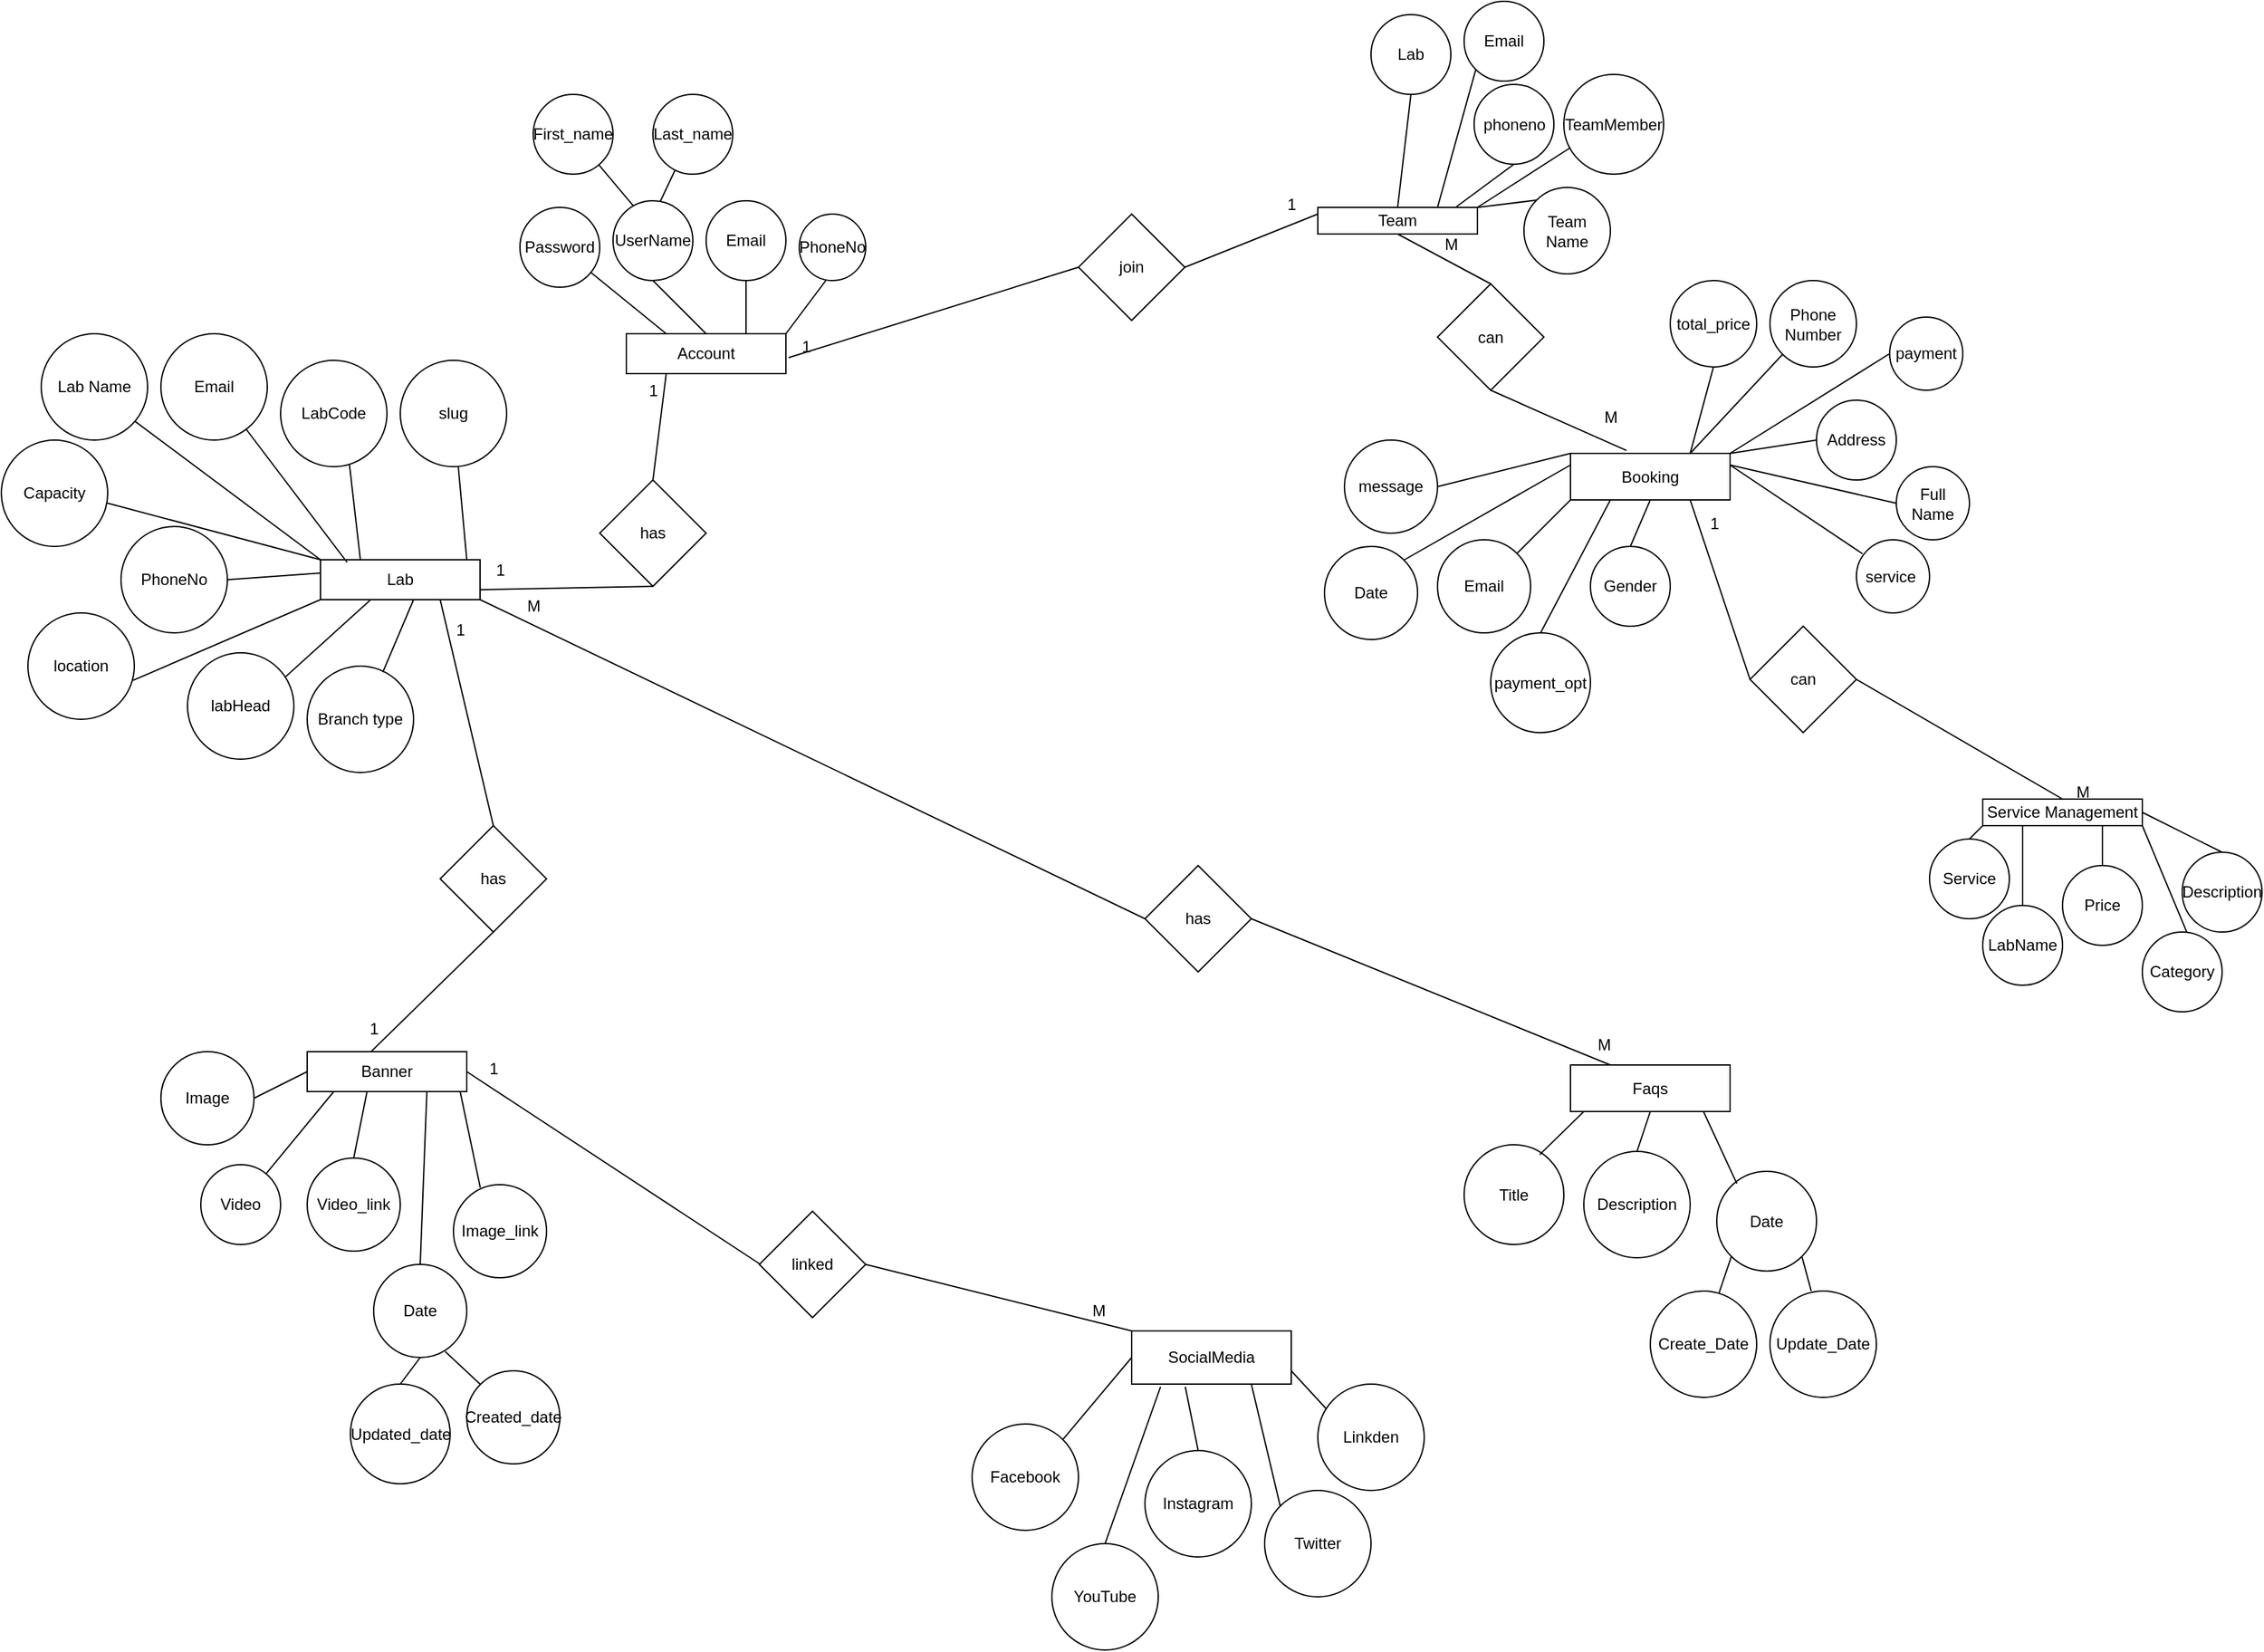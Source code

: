 <mxfile version="24.7.17">
  <diagram name="Page-1" id="rTdlN1BzANwkkNAZ9qLR">
    <mxGraphModel dx="2204" dy="1906" grid="1" gridSize="10" guides="1" tooltips="1" connect="1" arrows="1" fold="1" page="1" pageScale="1" pageWidth="850" pageHeight="1100" math="0" shadow="0">
      <root>
        <mxCell id="0" />
        <mxCell id="1" parent="0" />
        <mxCell id="N-ZbYUrMgR0X2PzOAo4T-1" value="Lab" style="rounded=0;whiteSpace=wrap;html=1;" parent="1" vertex="1">
          <mxGeometry y="210" width="120" height="30" as="geometry" />
        </mxCell>
        <mxCell id="N-ZbYUrMgR0X2PzOAo4T-2" value="Banner" style="rounded=0;whiteSpace=wrap;html=1;" parent="1" vertex="1">
          <mxGeometry x="-10" y="580" width="120" height="30" as="geometry" />
        </mxCell>
        <mxCell id="N-ZbYUrMgR0X2PzOAo4T-5" value="Account" style="rounded=0;whiteSpace=wrap;html=1;" parent="1" vertex="1">
          <mxGeometry x="230" y="40" width="120" height="30" as="geometry" />
        </mxCell>
        <mxCell id="N-ZbYUrMgR0X2PzOAo4T-6" value="Service Management" style="rounded=0;whiteSpace=wrap;html=1;" parent="1" vertex="1">
          <mxGeometry x="1250" y="390" width="120" height="20" as="geometry" />
        </mxCell>
        <mxCell id="N-ZbYUrMgR0X2PzOAo4T-7" value="Faqs" style="rounded=0;whiteSpace=wrap;html=1;" parent="1" vertex="1">
          <mxGeometry x="940" y="590" width="120" height="35" as="geometry" />
        </mxCell>
        <mxCell id="N-ZbYUrMgR0X2PzOAo4T-8" value="Booking" style="rounded=0;whiteSpace=wrap;html=1;" parent="1" vertex="1">
          <mxGeometry x="940" y="130" width="120" height="35" as="geometry" />
        </mxCell>
        <mxCell id="N-ZbYUrMgR0X2PzOAo4T-10" value="Team" style="rounded=0;whiteSpace=wrap;html=1;" parent="1" vertex="1">
          <mxGeometry x="750" y="-55" width="120" height="20" as="geometry" />
        </mxCell>
        <mxCell id="N-ZbYUrMgR0X2PzOAo4T-11" value="SocialMedia" style="rounded=0;whiteSpace=wrap;html=1;" parent="1" vertex="1">
          <mxGeometry x="610" y="790" width="120" height="40" as="geometry" />
        </mxCell>
        <mxCell id="N-ZbYUrMgR0X2PzOAo4T-12" value="Email" style="ellipse;whiteSpace=wrap;html=1;aspect=fixed;" parent="1" vertex="1">
          <mxGeometry x="290" y="-60" width="60" height="60" as="geometry" />
        </mxCell>
        <mxCell id="N-ZbYUrMgR0X2PzOAo4T-13" value="PhoneNo" style="ellipse;whiteSpace=wrap;html=1;aspect=fixed;" parent="1" vertex="1">
          <mxGeometry x="360" y="-50" width="50" height="50" as="geometry" />
        </mxCell>
        <mxCell id="N-ZbYUrMgR0X2PzOAo4T-14" value="location" style="ellipse;whiteSpace=wrap;html=1;aspect=fixed;" parent="1" vertex="1">
          <mxGeometry x="-220" y="250" width="80" height="80" as="geometry" />
        </mxCell>
        <mxCell id="N-ZbYUrMgR0X2PzOAo4T-15" value="Last_name" style="ellipse;whiteSpace=wrap;html=1;aspect=fixed;" parent="1" vertex="1">
          <mxGeometry x="250" y="-140" width="60" height="60" as="geometry" />
        </mxCell>
        <mxCell id="N-ZbYUrMgR0X2PzOAo4T-16" value="Password" style="ellipse;whiteSpace=wrap;html=1;aspect=fixed;" parent="1" vertex="1">
          <mxGeometry x="150" y="-55" width="60" height="60" as="geometry" />
        </mxCell>
        <mxCell id="N-ZbYUrMgR0X2PzOAo4T-17" value="First_name" style="ellipse;whiteSpace=wrap;html=1;aspect=fixed;" parent="1" vertex="1">
          <mxGeometry x="160" y="-140" width="60" height="60" as="geometry" />
        </mxCell>
        <mxCell id="N-ZbYUrMgR0X2PzOAo4T-18" value="UserName" style="ellipse;whiteSpace=wrap;html=1;aspect=fixed;" parent="1" vertex="1">
          <mxGeometry x="220" y="-60" width="60" height="60" as="geometry" />
        </mxCell>
        <mxCell id="N-ZbYUrMgR0X2PzOAo4T-21" value="" style="endArrow=none;html=1;rounded=0;exitX=0.25;exitY=0;exitDx=0;exitDy=0;" parent="1" source="N-ZbYUrMgR0X2PzOAo4T-5" target="N-ZbYUrMgR0X2PzOAo4T-16" edge="1">
          <mxGeometry width="50" height="50" relative="1" as="geometry">
            <mxPoint x="115" y="60" as="sourcePoint" />
            <mxPoint x="165" y="10" as="targetPoint" />
          </mxGeometry>
        </mxCell>
        <mxCell id="N-ZbYUrMgR0X2PzOAo4T-24" value="" style="endArrow=none;html=1;rounded=0;entryX=0.5;entryY=1;entryDx=0;entryDy=0;exitX=0.75;exitY=0;exitDx=0;exitDy=0;" parent="1" source="N-ZbYUrMgR0X2PzOAo4T-5" target="N-ZbYUrMgR0X2PzOAo4T-12" edge="1">
          <mxGeometry width="50" height="50" relative="1" as="geometry">
            <mxPoint x="330" y="40" as="sourcePoint" />
            <mxPoint x="340" as="targetPoint" />
          </mxGeometry>
        </mxCell>
        <mxCell id="N-ZbYUrMgR0X2PzOAo4T-27" value="" style="endArrow=none;html=1;rounded=0;exitX=0.5;exitY=0;exitDx=0;exitDy=0;" parent="1" source="N-ZbYUrMgR0X2PzOAo4T-5" edge="1">
          <mxGeometry width="50" height="50" relative="1" as="geometry">
            <mxPoint x="200" y="50" as="sourcePoint" />
            <mxPoint x="250" as="targetPoint" />
          </mxGeometry>
        </mxCell>
        <mxCell id="N-ZbYUrMgR0X2PzOAo4T-28" value="" style="endArrow=none;html=1;rounded=0;exitX=1;exitY=0;exitDx=0;exitDy=0;" parent="1" source="N-ZbYUrMgR0X2PzOAo4T-5" edge="1">
          <mxGeometry width="50" height="50" relative="1" as="geometry">
            <mxPoint x="330" y="50" as="sourcePoint" />
            <mxPoint x="380" as="targetPoint" />
          </mxGeometry>
        </mxCell>
        <mxCell id="N-ZbYUrMgR0X2PzOAo4T-30" value="" style="endArrow=none;html=1;rounded=0;exitX=0.252;exitY=0.062;exitDx=0;exitDy=0;exitPerimeter=0;" parent="1" source="N-ZbYUrMgR0X2PzOAo4T-18" target="N-ZbYUrMgR0X2PzOAo4T-17" edge="1">
          <mxGeometry width="50" height="50" relative="1" as="geometry">
            <mxPoint x="280" y="-20" as="sourcePoint" />
            <mxPoint x="330" y="-70" as="targetPoint" />
          </mxGeometry>
        </mxCell>
        <mxCell id="N-ZbYUrMgR0X2PzOAo4T-31" value="" style="endArrow=none;html=1;rounded=0;entryX=0.28;entryY=0.944;entryDx=0;entryDy=0;entryPerimeter=0;exitX=0.591;exitY=0.01;exitDx=0;exitDy=0;exitPerimeter=0;" parent="1" source="N-ZbYUrMgR0X2PzOAo4T-18" target="N-ZbYUrMgR0X2PzOAo4T-15" edge="1">
          <mxGeometry width="50" height="50" relative="1" as="geometry">
            <mxPoint x="257" y="-60" as="sourcePoint" />
            <mxPoint x="288.06" y="-110" as="targetPoint" />
          </mxGeometry>
        </mxCell>
        <mxCell id="N-ZbYUrMgR0X2PzOAo4T-32" value="Branch type" style="ellipse;whiteSpace=wrap;html=1;aspect=fixed;" parent="1" vertex="1">
          <mxGeometry x="-10" y="290" width="80" height="80" as="geometry" />
        </mxCell>
        <mxCell id="N-ZbYUrMgR0X2PzOAo4T-33" value="Capacity" style="ellipse;whiteSpace=wrap;html=1;aspect=fixed;" parent="1" vertex="1">
          <mxGeometry x="-240" y="120" width="80" height="80" as="geometry" />
        </mxCell>
        <mxCell id="N-ZbYUrMgR0X2PzOAo4T-34" value="Lab Name" style="ellipse;whiteSpace=wrap;html=1;aspect=fixed;" parent="1" vertex="1">
          <mxGeometry x="-210" y="40" width="80" height="80" as="geometry" />
        </mxCell>
        <mxCell id="N-ZbYUrMgR0X2PzOAo4T-35" value="labHead" style="ellipse;whiteSpace=wrap;html=1;aspect=fixed;" parent="1" vertex="1">
          <mxGeometry x="-100" y="280" width="80" height="80" as="geometry" />
        </mxCell>
        <mxCell id="N-ZbYUrMgR0X2PzOAo4T-36" value="PhoneNo" style="ellipse;whiteSpace=wrap;html=1;aspect=fixed;" parent="1" vertex="1">
          <mxGeometry x="-150" y="185" width="80" height="80" as="geometry" />
        </mxCell>
        <mxCell id="N-ZbYUrMgR0X2PzOAo4T-37" value="Email" style="ellipse;whiteSpace=wrap;html=1;aspect=fixed;" parent="1" vertex="1">
          <mxGeometry x="-120" y="40" width="80" height="80" as="geometry" />
        </mxCell>
        <mxCell id="N-ZbYUrMgR0X2PzOAo4T-38" value="LabCode" style="ellipse;whiteSpace=wrap;html=1;aspect=fixed;" parent="1" vertex="1">
          <mxGeometry x="-30" y="60" width="80" height="80" as="geometry" />
        </mxCell>
        <mxCell id="N-ZbYUrMgR0X2PzOAo4T-39" value="slug" style="ellipse;whiteSpace=wrap;html=1;aspect=fixed;" parent="1" vertex="1">
          <mxGeometry x="60" y="60" width="80" height="80" as="geometry" />
        </mxCell>
        <mxCell id="N-ZbYUrMgR0X2PzOAo4T-40" style="edgeStyle=orthogonalEdgeStyle;rounded=0;orthogonalLoop=1;jettySize=auto;html=1;exitX=0.5;exitY=1;exitDx=0;exitDy=0;" parent="1" source="N-ZbYUrMgR0X2PzOAo4T-1" target="N-ZbYUrMgR0X2PzOAo4T-1" edge="1">
          <mxGeometry relative="1" as="geometry" />
        </mxCell>
        <mxCell id="N-ZbYUrMgR0X2PzOAo4T-43" value="" style="endArrow=none;html=1;rounded=0;exitX=0;exitY=0;exitDx=0;exitDy=0;entryX=0.878;entryY=0.821;entryDx=0;entryDy=0;entryPerimeter=0;" parent="1" source="N-ZbYUrMgR0X2PzOAo4T-1" target="N-ZbYUrMgR0X2PzOAo4T-34" edge="1">
          <mxGeometry width="50" height="50" relative="1" as="geometry">
            <mxPoint x="-215" y="140" as="sourcePoint" />
            <mxPoint x="-165" y="90" as="targetPoint" />
          </mxGeometry>
        </mxCell>
        <mxCell id="N-ZbYUrMgR0X2PzOAo4T-44" value="" style="endArrow=none;html=1;rounded=0;exitX=1;exitY=0.5;exitDx=0;exitDy=0;" parent="1" source="N-ZbYUrMgR0X2PzOAo4T-36" edge="1">
          <mxGeometry width="50" height="50" relative="1" as="geometry">
            <mxPoint x="-50" y="270" as="sourcePoint" />
            <mxPoint y="220" as="targetPoint" />
          </mxGeometry>
        </mxCell>
        <mxCell id="N-ZbYUrMgR0X2PzOAo4T-45" value="" style="endArrow=none;html=1;rounded=0;exitX=0.988;exitY=0.634;exitDx=0;exitDy=0;exitPerimeter=0;" parent="1" source="N-ZbYUrMgR0X2PzOAo4T-14" edge="1">
          <mxGeometry width="50" height="50" relative="1" as="geometry">
            <mxPoint x="-50" y="290" as="sourcePoint" />
            <mxPoint y="240" as="targetPoint" />
          </mxGeometry>
        </mxCell>
        <mxCell id="N-ZbYUrMgR0X2PzOAo4T-46" value="" style="endArrow=none;html=1;rounded=0;exitX=0.924;exitY=0.223;exitDx=0;exitDy=0;exitPerimeter=0;entryX=0.313;entryY=1.007;entryDx=0;entryDy=0;entryPerimeter=0;" parent="1" source="N-ZbYUrMgR0X2PzOAo4T-35" target="N-ZbYUrMgR0X2PzOAo4T-1" edge="1">
          <mxGeometry width="50" height="50" relative="1" as="geometry">
            <mxPoint x="-15" y="295" as="sourcePoint" />
            <mxPoint x="35" y="245" as="targetPoint" />
          </mxGeometry>
        </mxCell>
        <mxCell id="N-ZbYUrMgR0X2PzOAo4T-47" value="" style="endArrow=none;html=1;rounded=0;exitX=0.711;exitY=0.057;exitDx=0;exitDy=0;exitPerimeter=0;" parent="1" source="N-ZbYUrMgR0X2PzOAo4T-32" edge="1">
          <mxGeometry width="50" height="50" relative="1" as="geometry">
            <mxPoint x="20" y="290" as="sourcePoint" />
            <mxPoint x="70" y="240" as="targetPoint" />
          </mxGeometry>
        </mxCell>
        <mxCell id="N-ZbYUrMgR0X2PzOAo4T-48" value="" style="endArrow=none;html=1;rounded=0;exitX=0.25;exitY=0;exitDx=0;exitDy=0;entryX=0.647;entryY=0.978;entryDx=0;entryDy=0;entryPerimeter=0;" parent="1" source="N-ZbYUrMgR0X2PzOAo4T-1" target="N-ZbYUrMgR0X2PzOAo4T-38" edge="1">
          <mxGeometry width="50" height="50" relative="1" as="geometry">
            <mxPoint x="-55" y="230" as="sourcePoint" />
            <mxPoint x="-5" y="180" as="targetPoint" />
          </mxGeometry>
        </mxCell>
        <mxCell id="N-ZbYUrMgR0X2PzOAo4T-50" value="" style="endArrow=none;html=1;rounded=0;" parent="1" target="N-ZbYUrMgR0X2PzOAo4T-39" edge="1">
          <mxGeometry width="50" height="50" relative="1" as="geometry">
            <mxPoint x="110" y="210" as="sourcePoint" />
            <mxPoint x="160" y="160" as="targetPoint" />
          </mxGeometry>
        </mxCell>
        <mxCell id="N-ZbYUrMgR0X2PzOAo4T-52" value="" style="endArrow=none;html=1;rounded=0;entryX=0;entryY=0;entryDx=0;entryDy=0;exitX=0.995;exitY=0.592;exitDx=0;exitDy=0;exitPerimeter=0;" parent="1" source="N-ZbYUrMgR0X2PzOAo4T-33" target="N-ZbYUrMgR0X2PzOAo4T-1" edge="1">
          <mxGeometry width="50" height="50" relative="1" as="geometry">
            <mxPoint x="-160" y="170" as="sourcePoint" />
            <mxPoint x="-130" y="110" as="targetPoint" />
          </mxGeometry>
        </mxCell>
        <mxCell id="N-ZbYUrMgR0X2PzOAo4T-53" value="" style="endArrow=none;html=1;rounded=0;exitX=0.167;exitY=0.067;exitDx=0;exitDy=0;exitPerimeter=0;" parent="1" source="N-ZbYUrMgR0X2PzOAo4T-1" target="N-ZbYUrMgR0X2PzOAo4T-37" edge="1">
          <mxGeometry width="50" height="50" relative="1" as="geometry">
            <mxPoint x="130" y="280" as="sourcePoint" />
            <mxPoint x="180" y="230" as="targetPoint" />
          </mxGeometry>
        </mxCell>
        <mxCell id="N-ZbYUrMgR0X2PzOAo4T-54" value="Date" style="ellipse;whiteSpace=wrap;html=1;aspect=fixed;" parent="1" vertex="1">
          <mxGeometry x="40" y="740" width="70" height="70" as="geometry" />
        </mxCell>
        <mxCell id="N-ZbYUrMgR0X2PzOAo4T-55" value="Video_link" style="ellipse;whiteSpace=wrap;html=1;aspect=fixed;" parent="1" vertex="1">
          <mxGeometry x="-10" y="660" width="70" height="70" as="geometry" />
        </mxCell>
        <mxCell id="N-ZbYUrMgR0X2PzOAo4T-56" value="Image" style="ellipse;whiteSpace=wrap;html=1;aspect=fixed;" parent="1" vertex="1">
          <mxGeometry x="-120" y="580" width="70" height="70" as="geometry" />
        </mxCell>
        <mxCell id="N-ZbYUrMgR0X2PzOAo4T-58" value="Image_link" style="ellipse;whiteSpace=wrap;html=1;aspect=fixed;" parent="1" vertex="1">
          <mxGeometry x="100" y="680" width="70" height="70" as="geometry" />
        </mxCell>
        <mxCell id="N-ZbYUrMgR0X2PzOAo4T-59" value="Video" style="ellipse;whiteSpace=wrap;html=1;aspect=fixed;" parent="1" vertex="1">
          <mxGeometry x="-90" y="665" width="60" height="60" as="geometry" />
        </mxCell>
        <mxCell id="N-ZbYUrMgR0X2PzOAo4T-60" value="Created_date" style="ellipse;whiteSpace=wrap;html=1;aspect=fixed;" parent="1" vertex="1">
          <mxGeometry x="110" y="820" width="70" height="70" as="geometry" />
        </mxCell>
        <mxCell id="N-ZbYUrMgR0X2PzOAo4T-61" value="Updated_date" style="ellipse;whiteSpace=wrap;html=1;aspect=fixed;" parent="1" vertex="1">
          <mxGeometry x="22.5" y="830" width="75" height="75" as="geometry" />
        </mxCell>
        <mxCell id="N-ZbYUrMgR0X2PzOAo4T-63" value="" style="endArrow=none;html=1;rounded=0;entryX=0.958;entryY=0.988;entryDx=0;entryDy=0;entryPerimeter=0;exitX=0.288;exitY=0.032;exitDx=0;exitDy=0;exitPerimeter=0;" parent="1" source="N-ZbYUrMgR0X2PzOAo4T-58" target="N-ZbYUrMgR0X2PzOAo4T-2" edge="1">
          <mxGeometry width="50" height="50" relative="1" as="geometry">
            <mxPoint x="35" y="680" as="sourcePoint" />
            <mxPoint x="85" y="630" as="targetPoint" />
          </mxGeometry>
        </mxCell>
        <mxCell id="N-ZbYUrMgR0X2PzOAo4T-64" value="" style="endArrow=none;html=1;rounded=0;exitX=0.5;exitY=0;exitDx=0;exitDy=0;entryX=0.75;entryY=1;entryDx=0;entryDy=0;" parent="1" source="N-ZbYUrMgR0X2PzOAo4T-54" target="N-ZbYUrMgR0X2PzOAo4T-2" edge="1">
          <mxGeometry width="50" height="50" relative="1" as="geometry">
            <mxPoint y="670" as="sourcePoint" />
            <mxPoint x="50" y="620" as="targetPoint" />
          </mxGeometry>
        </mxCell>
        <mxCell id="N-ZbYUrMgR0X2PzOAo4T-65" value="" style="endArrow=none;html=1;rounded=0;exitX=0.5;exitY=0;exitDx=0;exitDy=0;" parent="1" source="N-ZbYUrMgR0X2PzOAo4T-55" edge="1">
          <mxGeometry width="50" height="50" relative="1" as="geometry">
            <mxPoint x="-15" y="660" as="sourcePoint" />
            <mxPoint x="35" y="610" as="targetPoint" />
          </mxGeometry>
        </mxCell>
        <mxCell id="N-ZbYUrMgR0X2PzOAo4T-66" value="" style="endArrow=none;html=1;rounded=0;" parent="1" source="N-ZbYUrMgR0X2PzOAo4T-59" edge="1">
          <mxGeometry width="50" height="50" relative="1" as="geometry">
            <mxPoint x="-40" y="660" as="sourcePoint" />
            <mxPoint x="10" y="610" as="targetPoint" />
          </mxGeometry>
        </mxCell>
        <mxCell id="N-ZbYUrMgR0X2PzOAo4T-67" value="" style="endArrow=none;html=1;rounded=0;exitX=1;exitY=0.5;exitDx=0;exitDy=0;" parent="1" source="N-ZbYUrMgR0X2PzOAo4T-56" edge="1">
          <mxGeometry width="50" height="50" relative="1" as="geometry">
            <mxPoint x="-70" y="607" as="sourcePoint" />
            <mxPoint x="-10" y="595" as="targetPoint" />
          </mxGeometry>
        </mxCell>
        <mxCell id="N-ZbYUrMgR0X2PzOAo4T-68" value="" style="endArrow=none;html=1;rounded=0;exitX=0;exitY=0;exitDx=0;exitDy=0;entryX=0.768;entryY=0.936;entryDx=0;entryDy=0;entryPerimeter=0;" parent="1" source="N-ZbYUrMgR0X2PzOAo4T-60" target="N-ZbYUrMgR0X2PzOAo4T-54" edge="1">
          <mxGeometry width="50" height="50" relative="1" as="geometry">
            <mxPoint x="50" y="910" as="sourcePoint" />
            <mxPoint x="100" y="860" as="targetPoint" />
          </mxGeometry>
        </mxCell>
        <mxCell id="N-ZbYUrMgR0X2PzOAo4T-69" value="" style="endArrow=none;html=1;rounded=0;exitX=0.5;exitY=0;exitDx=0;exitDy=0;entryX=0.5;entryY=1;entryDx=0;entryDy=0;" parent="1" source="N-ZbYUrMgR0X2PzOAo4T-61" target="N-ZbYUrMgR0X2PzOAo4T-54" edge="1">
          <mxGeometry width="50" height="50" relative="1" as="geometry">
            <mxPoint y="900" as="sourcePoint" />
            <mxPoint x="50" y="850" as="targetPoint" />
          </mxGeometry>
        </mxCell>
        <mxCell id="N-ZbYUrMgR0X2PzOAo4T-73" value="Date" style="ellipse;whiteSpace=wrap;html=1;aspect=fixed;" parent="1" vertex="1">
          <mxGeometry x="1050" y="670" width="75" height="75" as="geometry" />
        </mxCell>
        <mxCell id="N-ZbYUrMgR0X2PzOAo4T-74" value="Update_Date" style="ellipse;whiteSpace=wrap;html=1;aspect=fixed;" parent="1" vertex="1">
          <mxGeometry x="1090" y="760" width="80" height="80" as="geometry" />
        </mxCell>
        <mxCell id="N-ZbYUrMgR0X2PzOAo4T-75" value="Title" style="ellipse;whiteSpace=wrap;html=1;aspect=fixed;" parent="1" vertex="1">
          <mxGeometry x="860" y="650" width="75" height="75" as="geometry" />
        </mxCell>
        <mxCell id="N-ZbYUrMgR0X2PzOAo4T-76" value="Create_Date" style="ellipse;whiteSpace=wrap;html=1;aspect=fixed;" parent="1" vertex="1">
          <mxGeometry x="1000" y="760" width="80" height="80" as="geometry" />
        </mxCell>
        <mxCell id="N-ZbYUrMgR0X2PzOAo4T-77" value="Description" style="ellipse;whiteSpace=wrap;html=1;aspect=fixed;" parent="1" vertex="1">
          <mxGeometry x="950" y="655" width="80" height="80" as="geometry" />
        </mxCell>
        <mxCell id="N-ZbYUrMgR0X2PzOAo4T-78" value="" style="endArrow=none;html=1;rounded=0;exitX=0.644;exitY=0.025;exitDx=0;exitDy=0;exitPerimeter=0;entryX=0;entryY=1;entryDx=0;entryDy=0;" parent="1" source="N-ZbYUrMgR0X2PzOAo4T-76" target="N-ZbYUrMgR0X2PzOAo4T-73" edge="1">
          <mxGeometry width="50" height="50" relative="1" as="geometry">
            <mxPoint x="1015" y="785" as="sourcePoint" />
            <mxPoint x="1065" y="735" as="targetPoint" />
          </mxGeometry>
        </mxCell>
        <mxCell id="N-ZbYUrMgR0X2PzOAo4T-79" value="" style="endArrow=none;html=1;rounded=0;exitX=0.201;exitY=0.122;exitDx=0;exitDy=0;exitPerimeter=0;" parent="1" source="N-ZbYUrMgR0X2PzOAo4T-73" edge="1">
          <mxGeometry width="50" height="50" relative="1" as="geometry">
            <mxPoint x="990" y="675" as="sourcePoint" />
            <mxPoint x="1040" y="625" as="targetPoint" />
          </mxGeometry>
        </mxCell>
        <mxCell id="N-ZbYUrMgR0X2PzOAo4T-80" value="" style="endArrow=none;html=1;rounded=0;exitX=0.5;exitY=0;exitDx=0;exitDy=0;" parent="1" source="N-ZbYUrMgR0X2PzOAo4T-77" edge="1">
          <mxGeometry width="50" height="50" relative="1" as="geometry">
            <mxPoint x="950" y="675" as="sourcePoint" />
            <mxPoint x="1000" y="625" as="targetPoint" />
          </mxGeometry>
        </mxCell>
        <mxCell id="N-ZbYUrMgR0X2PzOAo4T-81" value="" style="endArrow=none;html=1;rounded=0;exitX=0.758;exitY=0.099;exitDx=0;exitDy=0;exitPerimeter=0;" parent="1" source="N-ZbYUrMgR0X2PzOAo4T-75" edge="1">
          <mxGeometry width="50" height="50" relative="1" as="geometry">
            <mxPoint x="900" y="675" as="sourcePoint" />
            <mxPoint x="950" y="625" as="targetPoint" />
          </mxGeometry>
        </mxCell>
        <mxCell id="N-ZbYUrMgR0X2PzOAo4T-82" value="" style="endArrow=none;html=1;rounded=0;entryX=1;entryY=1;entryDx=0;entryDy=0;" parent="1" target="N-ZbYUrMgR0X2PzOAo4T-73" edge="1">
          <mxGeometry width="50" height="50" relative="1" as="geometry">
            <mxPoint x="1121" y="760" as="sourcePoint" />
            <mxPoint x="1110" y="740" as="targetPoint" />
          </mxGeometry>
        </mxCell>
        <mxCell id="N-ZbYUrMgR0X2PzOAo4T-85" value="Service" style="ellipse;whiteSpace=wrap;html=1;aspect=fixed;" parent="1" vertex="1">
          <mxGeometry x="1210" y="420" width="60" height="60" as="geometry" />
        </mxCell>
        <mxCell id="N-ZbYUrMgR0X2PzOAo4T-86" value="Category" style="ellipse;whiteSpace=wrap;html=1;aspect=fixed;" parent="1" vertex="1">
          <mxGeometry x="1370" y="490" width="60" height="60" as="geometry" />
        </mxCell>
        <mxCell id="N-ZbYUrMgR0X2PzOAo4T-87" value="LabName" style="ellipse;whiteSpace=wrap;html=1;aspect=fixed;" parent="1" vertex="1">
          <mxGeometry x="1250" y="470" width="60" height="60" as="geometry" />
        </mxCell>
        <mxCell id="N-ZbYUrMgR0X2PzOAo4T-88" value="Price" style="ellipse;whiteSpace=wrap;html=1;aspect=fixed;" parent="1" vertex="1">
          <mxGeometry x="1310" y="440" width="60" height="60" as="geometry" />
        </mxCell>
        <mxCell id="N-ZbYUrMgR0X2PzOAo4T-89" value="Description" style="ellipse;whiteSpace=wrap;html=1;aspect=fixed;" parent="1" vertex="1">
          <mxGeometry x="1400" y="430" width="60" height="60" as="geometry" />
        </mxCell>
        <mxCell id="N-ZbYUrMgR0X2PzOAo4T-90" value="Linkden" style="ellipse;whiteSpace=wrap;html=1;aspect=fixed;" parent="1" vertex="1">
          <mxGeometry x="750" y="830" width="80" height="80" as="geometry" />
        </mxCell>
        <mxCell id="N-ZbYUrMgR0X2PzOAo4T-91" value="YouTube" style="ellipse;whiteSpace=wrap;html=1;aspect=fixed;" parent="1" vertex="1">
          <mxGeometry x="550" y="950" width="80" height="80" as="geometry" />
        </mxCell>
        <mxCell id="N-ZbYUrMgR0X2PzOAo4T-92" value="Twitter" style="ellipse;whiteSpace=wrap;html=1;aspect=fixed;" parent="1" vertex="1">
          <mxGeometry x="710" y="910" width="80" height="80" as="geometry" />
        </mxCell>
        <mxCell id="N-ZbYUrMgR0X2PzOAo4T-93" value="Instagram" style="ellipse;whiteSpace=wrap;html=1;aspect=fixed;" parent="1" vertex="1">
          <mxGeometry x="620" y="880" width="80" height="80" as="geometry" />
        </mxCell>
        <mxCell id="N-ZbYUrMgR0X2PzOAo4T-94" value="Facebook" style="ellipse;whiteSpace=wrap;html=1;aspect=fixed;" parent="1" vertex="1">
          <mxGeometry x="490" y="860" width="80" height="80" as="geometry" />
        </mxCell>
        <mxCell id="N-ZbYUrMgR0X2PzOAo4T-103" value="" style="endArrow=none;html=1;rounded=0;entryX=0.75;entryY=1;entryDx=0;entryDy=0;exitX=0;exitY=0;exitDx=0;exitDy=0;" parent="1" source="N-ZbYUrMgR0X2PzOAo4T-92" target="N-ZbYUrMgR0X2PzOAo4T-11" edge="1">
          <mxGeometry width="50" height="50" relative="1" as="geometry">
            <mxPoint x="680" y="880" as="sourcePoint" />
            <mxPoint x="730" y="830" as="targetPoint" />
          </mxGeometry>
        </mxCell>
        <mxCell id="N-ZbYUrMgR0X2PzOAo4T-104" value="" style="endArrow=none;html=1;rounded=0;entryX=0.336;entryY=1.05;entryDx=0;entryDy=0;entryPerimeter=0;exitX=0.5;exitY=0;exitDx=0;exitDy=0;" parent="1" source="N-ZbYUrMgR0X2PzOAo4T-93" target="N-ZbYUrMgR0X2PzOAo4T-11" edge="1">
          <mxGeometry width="50" height="50" relative="1" as="geometry">
            <mxPoint x="650" y="895" as="sourcePoint" />
            <mxPoint x="700" y="845" as="targetPoint" />
          </mxGeometry>
        </mxCell>
        <mxCell id="N-ZbYUrMgR0X2PzOAo4T-105" value="" style="endArrow=none;html=1;rounded=0;exitX=0.5;exitY=0;exitDx=0;exitDy=0;entryX=0.181;entryY=1.05;entryDx=0;entryDy=0;entryPerimeter=0;" parent="1" source="N-ZbYUrMgR0X2PzOAo4T-91" target="N-ZbYUrMgR0X2PzOAo4T-11" edge="1">
          <mxGeometry width="50" height="50" relative="1" as="geometry">
            <mxPoint x="590" y="880" as="sourcePoint" />
            <mxPoint x="640" y="830" as="targetPoint" />
          </mxGeometry>
        </mxCell>
        <mxCell id="N-ZbYUrMgR0X2PzOAo4T-106" value="" style="endArrow=none;html=1;rounded=0;entryX=0;entryY=0.5;entryDx=0;entryDy=0;exitX=1;exitY=0;exitDx=0;exitDy=0;" parent="1" source="N-ZbYUrMgR0X2PzOAo4T-94" target="N-ZbYUrMgR0X2PzOAo4T-11" edge="1">
          <mxGeometry width="50" height="50" relative="1" as="geometry">
            <mxPoint x="540" y="880" as="sourcePoint" />
            <mxPoint x="590" y="830" as="targetPoint" />
          </mxGeometry>
        </mxCell>
        <mxCell id="N-ZbYUrMgR0X2PzOAo4T-108" value="" style="endArrow=none;html=1;rounded=0;exitX=1;exitY=0.75;exitDx=0;exitDy=0;entryX=0.078;entryY=0.231;entryDx=0;entryDy=0;entryPerimeter=0;" parent="1" source="N-ZbYUrMgR0X2PzOAo4T-11" target="N-ZbYUrMgR0X2PzOAo4T-90" edge="1">
          <mxGeometry width="50" height="50" relative="1" as="geometry">
            <mxPoint x="750" y="830" as="sourcePoint" />
            <mxPoint x="800" y="780" as="targetPoint" />
          </mxGeometry>
        </mxCell>
        <mxCell id="N-ZbYUrMgR0X2PzOAo4T-110" value="" style="endArrow=none;html=1;rounded=0;exitX=0.5;exitY=0;exitDx=0;exitDy=0;entryX=1;entryY=0.5;entryDx=0;entryDy=0;" parent="1" source="N-ZbYUrMgR0X2PzOAo4T-89" target="N-ZbYUrMgR0X2PzOAo4T-6" edge="1">
          <mxGeometry width="50" height="50" relative="1" as="geometry">
            <mxPoint x="1350" y="450" as="sourcePoint" />
            <mxPoint x="1400" y="400" as="targetPoint" />
          </mxGeometry>
        </mxCell>
        <mxCell id="N-ZbYUrMgR0X2PzOAo4T-111" value="" style="endArrow=none;html=1;rounded=0;exitX=0.559;exitY=0.005;exitDx=0;exitDy=0;exitPerimeter=0;" parent="1" source="N-ZbYUrMgR0X2PzOAo4T-86" edge="1">
          <mxGeometry width="50" height="50" relative="1" as="geometry">
            <mxPoint x="1320" y="460" as="sourcePoint" />
            <mxPoint x="1370" y="410" as="targetPoint" />
          </mxGeometry>
        </mxCell>
        <mxCell id="N-ZbYUrMgR0X2PzOAo4T-112" value="" style="endArrow=none;html=1;rounded=0;exitX=0.5;exitY=0;exitDx=0;exitDy=0;entryX=0.75;entryY=1;entryDx=0;entryDy=0;" parent="1" source="N-ZbYUrMgR0X2PzOAo4T-88" target="N-ZbYUrMgR0X2PzOAo4T-6" edge="1">
          <mxGeometry width="50" height="50" relative="1" as="geometry">
            <mxPoint x="1300" y="450" as="sourcePoint" />
            <mxPoint x="1350" y="400" as="targetPoint" />
          </mxGeometry>
        </mxCell>
        <mxCell id="N-ZbYUrMgR0X2PzOAo4T-113" value="" style="endArrow=none;html=1;rounded=0;exitX=0.5;exitY=0;exitDx=0;exitDy=0;entryX=0.25;entryY=1;entryDx=0;entryDy=0;" parent="1" source="N-ZbYUrMgR0X2PzOAo4T-87" target="N-ZbYUrMgR0X2PzOAo4T-6" edge="1">
          <mxGeometry width="50" height="50" relative="1" as="geometry">
            <mxPoint x="1250" y="460" as="sourcePoint" />
            <mxPoint x="1300" y="410" as="targetPoint" />
          </mxGeometry>
        </mxCell>
        <mxCell id="N-ZbYUrMgR0X2PzOAo4T-114" value="" style="endArrow=none;html=1;rounded=0;exitX=0.5;exitY=0;exitDx=0;exitDy=0;" parent="1" source="N-ZbYUrMgR0X2PzOAo4T-85" edge="1">
          <mxGeometry width="50" height="50" relative="1" as="geometry">
            <mxPoint x="1200" y="460" as="sourcePoint" />
            <mxPoint x="1250" y="410" as="targetPoint" />
          </mxGeometry>
        </mxCell>
        <mxCell id="N-ZbYUrMgR0X2PzOAo4T-116" value="Gender" style="ellipse;whiteSpace=wrap;html=1;aspect=fixed;" parent="1" vertex="1">
          <mxGeometry x="955" y="200" width="60" height="60" as="geometry" />
        </mxCell>
        <mxCell id="N-ZbYUrMgR0X2PzOAo4T-117" value="Date" style="ellipse;whiteSpace=wrap;html=1;aspect=fixed;" parent="1" vertex="1">
          <mxGeometry x="755" y="200" width="70" height="70" as="geometry" />
        </mxCell>
        <mxCell id="N-ZbYUrMgR0X2PzOAo4T-118" value="service&amp;nbsp;" style="ellipse;whiteSpace=wrap;html=1;aspect=fixed;" parent="1" vertex="1">
          <mxGeometry x="1155" y="195" width="55" height="55" as="geometry" />
        </mxCell>
        <mxCell id="N-ZbYUrMgR0X2PzOAo4T-119" value="Full Name" style="ellipse;whiteSpace=wrap;html=1;aspect=fixed;" parent="1" vertex="1">
          <mxGeometry x="1185" y="140" width="55" height="55" as="geometry" />
        </mxCell>
        <mxCell id="N-ZbYUrMgR0X2PzOAo4T-120" value="Email" style="ellipse;whiteSpace=wrap;html=1;aspect=fixed;" parent="1" vertex="1">
          <mxGeometry x="840" y="195" width="70" height="70" as="geometry" />
        </mxCell>
        <mxCell id="N-ZbYUrMgR0X2PzOAo4T-121" value="Phone Number" style="ellipse;whiteSpace=wrap;html=1;aspect=fixed;" parent="1" vertex="1">
          <mxGeometry x="1090" width="65" height="65" as="geometry" />
        </mxCell>
        <mxCell id="N-ZbYUrMgR0X2PzOAo4T-122" value="Address" style="ellipse;whiteSpace=wrap;html=1;aspect=fixed;" parent="1" vertex="1">
          <mxGeometry x="1125" y="90" width="60" height="60" as="geometry" />
        </mxCell>
        <mxCell id="N-ZbYUrMgR0X2PzOAo4T-123" value="total_price" style="ellipse;whiteSpace=wrap;html=1;aspect=fixed;" parent="1" vertex="1">
          <mxGeometry x="1015" width="65" height="65" as="geometry" />
        </mxCell>
        <mxCell id="N-ZbYUrMgR0X2PzOAo4T-124" value="payment_opt" style="ellipse;whiteSpace=wrap;html=1;aspect=fixed;" parent="1" vertex="1">
          <mxGeometry x="880" y="265" width="75" height="75" as="geometry" />
        </mxCell>
        <mxCell id="N-ZbYUrMgR0X2PzOAo4T-125" value="message" style="ellipse;whiteSpace=wrap;html=1;aspect=fixed;" parent="1" vertex="1">
          <mxGeometry x="770" y="120" width="70" height="70" as="geometry" />
        </mxCell>
        <mxCell id="N-ZbYUrMgR0X2PzOAo4T-126" value="payment" style="ellipse;whiteSpace=wrap;html=1;aspect=fixed;" parent="1" vertex="1">
          <mxGeometry x="1180" y="27.5" width="55" height="55" as="geometry" />
        </mxCell>
        <mxCell id="N-ZbYUrMgR0X2PzOAo4T-127" value="" style="endArrow=none;html=1;rounded=0;entryX=0.25;entryY=1;entryDx=0;entryDy=0;exitX=0.5;exitY=0;exitDx=0;exitDy=0;" parent="1" source="N-ZbYUrMgR0X2PzOAo4T-124" target="N-ZbYUrMgR0X2PzOAo4T-8" edge="1">
          <mxGeometry width="50" height="50" relative="1" as="geometry">
            <mxPoint x="880" y="305" as="sourcePoint" />
            <mxPoint x="930" y="255" as="targetPoint" />
          </mxGeometry>
        </mxCell>
        <mxCell id="N-ZbYUrMgR0X2PzOAo4T-128" value="" style="endArrow=none;html=1;rounded=0;entryX=0;entryY=1;entryDx=0;entryDy=0;exitX=1;exitY=0;exitDx=0;exitDy=0;" parent="1" source="N-ZbYUrMgR0X2PzOAo4T-120" target="N-ZbYUrMgR0X2PzOAo4T-8" edge="1">
          <mxGeometry width="50" height="50" relative="1" as="geometry">
            <mxPoint x="870" y="210" as="sourcePoint" />
            <mxPoint x="920" y="160" as="targetPoint" />
          </mxGeometry>
        </mxCell>
        <mxCell id="N-ZbYUrMgR0X2PzOAo4T-129" value="" style="endArrow=none;html=1;rounded=0;entryX=0;entryY=0.25;entryDx=0;entryDy=0;exitX=1;exitY=0;exitDx=0;exitDy=0;" parent="1" source="N-ZbYUrMgR0X2PzOAo4T-117" target="N-ZbYUrMgR0X2PzOAo4T-8" edge="1">
          <mxGeometry width="50" height="50" relative="1" as="geometry">
            <mxPoint x="750" y="250" as="sourcePoint" />
            <mxPoint x="800" y="200" as="targetPoint" />
          </mxGeometry>
        </mxCell>
        <mxCell id="N-ZbYUrMgR0X2PzOAo4T-130" value="" style="endArrow=none;html=1;rounded=0;entryX=0;entryY=0;entryDx=0;entryDy=0;exitX=1;exitY=0.5;exitDx=0;exitDy=0;" parent="1" source="N-ZbYUrMgR0X2PzOAo4T-125" target="N-ZbYUrMgR0X2PzOAo4T-8" edge="1">
          <mxGeometry width="50" height="50" relative="1" as="geometry">
            <mxPoint x="760" y="120" as="sourcePoint" />
            <mxPoint x="810" y="70" as="targetPoint" />
          </mxGeometry>
        </mxCell>
        <mxCell id="N-ZbYUrMgR0X2PzOAo4T-131" value="" style="endArrow=none;html=1;rounded=0;exitX=0.5;exitY=0;exitDx=0;exitDy=0;" parent="1" source="N-ZbYUrMgR0X2PzOAo4T-116" edge="1">
          <mxGeometry width="50" height="50" relative="1" as="geometry">
            <mxPoint x="950" y="215" as="sourcePoint" />
            <mxPoint x="1000" y="165" as="targetPoint" />
          </mxGeometry>
        </mxCell>
        <mxCell id="N-ZbYUrMgR0X2PzOAo4T-132" value="" style="endArrow=none;html=1;rounded=0;exitX=1;exitY=0.25;exitDx=0;exitDy=0;entryX=0;entryY=0.5;entryDx=0;entryDy=0;" parent="1" source="N-ZbYUrMgR0X2PzOAo4T-8" target="N-ZbYUrMgR0X2PzOAo4T-119" edge="1">
          <mxGeometry width="50" height="50" relative="1" as="geometry">
            <mxPoint x="1160" y="200" as="sourcePoint" />
            <mxPoint x="1210" y="150" as="targetPoint" />
          </mxGeometry>
        </mxCell>
        <mxCell id="N-ZbYUrMgR0X2PzOAo4T-133" value="" style="endArrow=none;html=1;rounded=0;exitX=1;exitY=0.25;exitDx=0;exitDy=0;entryX=0.084;entryY=0.191;entryDx=0;entryDy=0;entryPerimeter=0;" parent="1" source="N-ZbYUrMgR0X2PzOAo4T-8" target="N-ZbYUrMgR0X2PzOAo4T-118" edge="1">
          <mxGeometry width="50" height="50" relative="1" as="geometry">
            <mxPoint x="1105" y="260" as="sourcePoint" />
            <mxPoint x="1155" y="210" as="targetPoint" />
          </mxGeometry>
        </mxCell>
        <mxCell id="N-ZbYUrMgR0X2PzOAo4T-134" value="" style="endArrow=none;html=1;rounded=0;entryX=0;entryY=0.5;entryDx=0;entryDy=0;exitX=1;exitY=0;exitDx=0;exitDy=0;" parent="1" source="N-ZbYUrMgR0X2PzOAo4T-8" target="N-ZbYUrMgR0X2PzOAo4T-122" edge="1">
          <mxGeometry width="50" height="50" relative="1" as="geometry">
            <mxPoint x="1062.5" y="130" as="sourcePoint" />
            <mxPoint x="1112.5" y="80" as="targetPoint" />
          </mxGeometry>
        </mxCell>
        <mxCell id="N-ZbYUrMgR0X2PzOAo4T-135" value="" style="endArrow=none;html=1;rounded=0;entryX=0;entryY=0.5;entryDx=0;entryDy=0;exitX=1;exitY=0;exitDx=0;exitDy=0;" parent="1" source="N-ZbYUrMgR0X2PzOAo4T-8" target="N-ZbYUrMgR0X2PzOAo4T-126" edge="1">
          <mxGeometry width="50" height="50" relative="1" as="geometry">
            <mxPoint x="1050" y="115" as="sourcePoint" />
            <mxPoint x="1100" y="65" as="targetPoint" />
          </mxGeometry>
        </mxCell>
        <mxCell id="N-ZbYUrMgR0X2PzOAo4T-136" value="" style="endArrow=none;html=1;rounded=0;entryX=0.5;entryY=1;entryDx=0;entryDy=0;exitX=0.75;exitY=0;exitDx=0;exitDy=0;" parent="1" source="N-ZbYUrMgR0X2PzOAo4T-8" target="N-ZbYUrMgR0X2PzOAo4T-123" edge="1">
          <mxGeometry width="50" height="50" relative="1" as="geometry">
            <mxPoint x="990" y="115" as="sourcePoint" />
            <mxPoint x="1040" y="65" as="targetPoint" />
          </mxGeometry>
        </mxCell>
        <mxCell id="N-ZbYUrMgR0X2PzOAo4T-137" value="" style="endArrow=none;html=1;rounded=0;entryX=0;entryY=1;entryDx=0;entryDy=0;exitX=0.75;exitY=0;exitDx=0;exitDy=0;" parent="1" source="N-ZbYUrMgR0X2PzOAo4T-8" target="N-ZbYUrMgR0X2PzOAo4T-121" edge="1">
          <mxGeometry width="50" height="50" relative="1" as="geometry">
            <mxPoint x="1080" y="130" as="sourcePoint" />
            <mxPoint x="1130" y="80" as="targetPoint" />
          </mxGeometry>
        </mxCell>
        <mxCell id="N-ZbYUrMgR0X2PzOAo4T-138" value="Team Name" style="ellipse;whiteSpace=wrap;html=1;aspect=fixed;" parent="1" vertex="1">
          <mxGeometry x="905" y="-70" width="65" height="65" as="geometry" />
        </mxCell>
        <mxCell id="N-ZbYUrMgR0X2PzOAo4T-140" value="TeamMember" style="ellipse;whiteSpace=wrap;html=1;aspect=fixed;" parent="1" vertex="1">
          <mxGeometry x="935" y="-155" width="75" height="75" as="geometry" />
        </mxCell>
        <mxCell id="N-ZbYUrMgR0X2PzOAo4T-141" value="Email" style="ellipse;whiteSpace=wrap;html=1;aspect=fixed;" parent="1" vertex="1">
          <mxGeometry x="860" y="-210" width="60" height="60" as="geometry" />
        </mxCell>
        <mxCell id="N-ZbYUrMgR0X2PzOAo4T-143" value="Lab" style="ellipse;whiteSpace=wrap;html=1;aspect=fixed;" parent="1" vertex="1">
          <mxGeometry x="790" y="-200" width="60" height="60" as="geometry" />
        </mxCell>
        <mxCell id="N-ZbYUrMgR0X2PzOAo4T-144" value="phoneno" style="ellipse;whiteSpace=wrap;html=1;aspect=fixed;" parent="1" vertex="1">
          <mxGeometry x="867.5" y="-147.5" width="60" height="60" as="geometry" />
        </mxCell>
        <mxCell id="N-ZbYUrMgR0X2PzOAo4T-146" value="" style="endArrow=none;html=1;rounded=0;exitX=1;exitY=0;exitDx=0;exitDy=0;entryX=0;entryY=0;entryDx=0;entryDy=0;" parent="1" source="N-ZbYUrMgR0X2PzOAo4T-10" target="N-ZbYUrMgR0X2PzOAo4T-138" edge="1">
          <mxGeometry width="50" height="50" relative="1" as="geometry">
            <mxPoint x="860" y="30" as="sourcePoint" />
            <mxPoint x="910" y="-20" as="targetPoint" />
          </mxGeometry>
        </mxCell>
        <mxCell id="N-ZbYUrMgR0X2PzOAo4T-147" value="" style="endArrow=none;html=1;rounded=0;exitX=0.75;exitY=0;exitDx=0;exitDy=0;entryX=0;entryY=1;entryDx=0;entryDy=0;" parent="1" source="N-ZbYUrMgR0X2PzOAo4T-10" target="N-ZbYUrMgR0X2PzOAo4T-141" edge="1">
          <mxGeometry width="50" height="50" relative="1" as="geometry">
            <mxPoint x="830" y="-120" as="sourcePoint" />
            <mxPoint x="880" y="-170" as="targetPoint" />
          </mxGeometry>
        </mxCell>
        <mxCell id="N-ZbYUrMgR0X2PzOAo4T-148" value="" style="endArrow=none;html=1;rounded=0;entryX=0.5;entryY=1;entryDx=0;entryDy=0;exitX=0.867;exitY=-0.017;exitDx=0;exitDy=0;exitPerimeter=0;" parent="1" source="N-ZbYUrMgR0X2PzOAo4T-10" target="N-ZbYUrMgR0X2PzOAo4T-144" edge="1">
          <mxGeometry width="50" height="50" relative="1" as="geometry">
            <mxPoint x="850" y="-50" as="sourcePoint" />
            <mxPoint x="850" y="-90" as="targetPoint" />
          </mxGeometry>
        </mxCell>
        <mxCell id="N-ZbYUrMgR0X2PzOAo4T-149" value="" style="endArrow=none;html=1;rounded=0;exitX=0.5;exitY=0;exitDx=0;exitDy=0;entryX=0.5;entryY=1;entryDx=0;entryDy=0;" parent="1" source="N-ZbYUrMgR0X2PzOAo4T-10" target="N-ZbYUrMgR0X2PzOAo4T-143" edge="1">
          <mxGeometry width="50" height="50" relative="1" as="geometry">
            <mxPoint x="750" y="-95" as="sourcePoint" />
            <mxPoint x="800" y="-145" as="targetPoint" />
          </mxGeometry>
        </mxCell>
        <mxCell id="N-ZbYUrMgR0X2PzOAo4T-150" value="" style="endArrow=none;html=1;rounded=0;exitX=1;exitY=0;exitDx=0;exitDy=0;" parent="1" source="N-ZbYUrMgR0X2PzOAo4T-10" edge="1">
          <mxGeometry width="50" height="50" relative="1" as="geometry">
            <mxPoint x="890" y="-50" as="sourcePoint" />
            <mxPoint x="940" y="-100" as="targetPoint" />
          </mxGeometry>
        </mxCell>
        <mxCell id="N-ZbYUrMgR0X2PzOAo4T-151" value="has" style="rhombus;whiteSpace=wrap;html=1;" parent="1" vertex="1">
          <mxGeometry x="90" y="410" width="80" height="80" as="geometry" />
        </mxCell>
        <mxCell id="N-ZbYUrMgR0X2PzOAo4T-152" value="" style="endArrow=none;html=1;rounded=0;entryX=0.75;entryY=1;entryDx=0;entryDy=0;" parent="1" target="N-ZbYUrMgR0X2PzOAo4T-1" edge="1">
          <mxGeometry width="50" height="50" relative="1" as="geometry">
            <mxPoint x="130" y="410" as="sourcePoint" />
            <mxPoint x="180" y="360" as="targetPoint" />
          </mxGeometry>
        </mxCell>
        <mxCell id="N-ZbYUrMgR0X2PzOAo4T-153" value="" style="endArrow=none;html=1;rounded=0;entryX=0.5;entryY=1;entryDx=0;entryDy=0;" parent="1" target="N-ZbYUrMgR0X2PzOAo4T-151" edge="1">
          <mxGeometry width="50" height="50" relative="1" as="geometry">
            <mxPoint x="38" y="580" as="sourcePoint" />
            <mxPoint x="97.5" y="530" as="targetPoint" />
          </mxGeometry>
        </mxCell>
        <mxCell id="N-ZbYUrMgR0X2PzOAo4T-154" value="1&lt;div&gt;&lt;br&gt;&lt;/div&gt;" style="text;html=1;align=center;verticalAlign=middle;resizable=0;points=[];autosize=1;strokeColor=none;fillColor=none;" parent="1" vertex="1">
          <mxGeometry x="90" y="250" width="30" height="40" as="geometry" />
        </mxCell>
        <mxCell id="N-ZbYUrMgR0X2PzOAo4T-155" value="1" style="text;html=1;align=center;verticalAlign=middle;resizable=0;points=[];autosize=1;strokeColor=none;fillColor=none;" parent="1" vertex="1">
          <mxGeometry x="25" y="548" width="30" height="30" as="geometry" />
        </mxCell>
        <mxCell id="4x3vKlacIYbMNnF0Afm2-1" value="join" style="rhombus;whiteSpace=wrap;html=1;" vertex="1" parent="1">
          <mxGeometry x="570" y="-50" width="80" height="80" as="geometry" />
        </mxCell>
        <mxCell id="4x3vKlacIYbMNnF0Afm2-2" value="" style="endArrow=none;html=1;rounded=0;entryX=0;entryY=0.5;entryDx=0;entryDy=0;exitX=0.067;exitY=0.767;exitDx=0;exitDy=0;exitPerimeter=0;" edge="1" parent="1" source="4x3vKlacIYbMNnF0Afm2-4" target="4x3vKlacIYbMNnF0Afm2-1">
          <mxGeometry width="50" height="50" relative="1" as="geometry">
            <mxPoint x="350" y="60" as="sourcePoint" />
            <mxPoint x="400" y="10" as="targetPoint" />
          </mxGeometry>
        </mxCell>
        <mxCell id="4x3vKlacIYbMNnF0Afm2-3" value="" style="endArrow=none;html=1;rounded=0;exitX=1;exitY=0.5;exitDx=0;exitDy=0;" edge="1" parent="1" source="4x3vKlacIYbMNnF0Afm2-1">
          <mxGeometry width="50" height="50" relative="1" as="geometry">
            <mxPoint x="700" as="sourcePoint" />
            <mxPoint x="750" y="-50" as="targetPoint" />
          </mxGeometry>
        </mxCell>
        <mxCell id="4x3vKlacIYbMNnF0Afm2-5" value="" style="endArrow=none;html=1;rounded=0;entryX=0;entryY=0.5;entryDx=0;entryDy=0;" edge="1" parent="1" target="4x3vKlacIYbMNnF0Afm2-4">
          <mxGeometry width="50" height="50" relative="1" as="geometry">
            <mxPoint x="350" y="60" as="sourcePoint" />
            <mxPoint x="570" y="-10" as="targetPoint" />
          </mxGeometry>
        </mxCell>
        <mxCell id="4x3vKlacIYbMNnF0Afm2-4" value="1" style="text;html=1;align=center;verticalAlign=middle;resizable=0;points=[];autosize=1;strokeColor=none;fillColor=none;" vertex="1" parent="1">
          <mxGeometry x="350" y="35" width="30" height="30" as="geometry" />
        </mxCell>
        <mxCell id="4x3vKlacIYbMNnF0Afm2-6" value="1" style="text;html=1;align=center;verticalAlign=middle;resizable=0;points=[];autosize=1;strokeColor=none;fillColor=none;" vertex="1" parent="1">
          <mxGeometry x="715" y="-72" width="30" height="30" as="geometry" />
        </mxCell>
        <mxCell id="4x3vKlacIYbMNnF0Afm2-7" value="linked" style="rhombus;whiteSpace=wrap;html=1;" vertex="1" parent="1">
          <mxGeometry x="330" y="700" width="80" height="80" as="geometry" />
        </mxCell>
        <mxCell id="4x3vKlacIYbMNnF0Afm2-8" value="" style="endArrow=none;html=1;rounded=0;exitX=1;exitY=0.5;exitDx=0;exitDy=0;entryX=0;entryY=0;entryDx=0;entryDy=0;" edge="1" parent="1" source="4x3vKlacIYbMNnF0Afm2-7" target="N-ZbYUrMgR0X2PzOAo4T-11">
          <mxGeometry width="50" height="50" relative="1" as="geometry">
            <mxPoint x="550" y="810" as="sourcePoint" />
            <mxPoint x="600" y="760" as="targetPoint" />
          </mxGeometry>
        </mxCell>
        <mxCell id="4x3vKlacIYbMNnF0Afm2-9" value="" style="endArrow=none;html=1;rounded=0;exitX=1;exitY=0.5;exitDx=0;exitDy=0;entryX=0.011;entryY=0.5;entryDx=0;entryDy=0;entryPerimeter=0;" edge="1" parent="1" source="N-ZbYUrMgR0X2PzOAo4T-2" target="4x3vKlacIYbMNnF0Afm2-7">
          <mxGeometry width="50" height="50" relative="1" as="geometry">
            <mxPoint x="210" y="705" as="sourcePoint" />
            <mxPoint x="260" y="655" as="targetPoint" />
          </mxGeometry>
        </mxCell>
        <mxCell id="4x3vKlacIYbMNnF0Afm2-10" value="1" style="text;html=1;align=center;verticalAlign=middle;resizable=0;points=[];autosize=1;strokeColor=none;fillColor=none;" vertex="1" parent="1">
          <mxGeometry x="115" y="578" width="30" height="30" as="geometry" />
        </mxCell>
        <mxCell id="4x3vKlacIYbMNnF0Afm2-11" value="M" style="text;html=1;align=center;verticalAlign=middle;resizable=0;points=[];autosize=1;strokeColor=none;fillColor=none;" vertex="1" parent="1">
          <mxGeometry x="570" y="760" width="30" height="30" as="geometry" />
        </mxCell>
        <mxCell id="4x3vKlacIYbMNnF0Afm2-12" value="has" style="rhombus;whiteSpace=wrap;html=1;" vertex="1" parent="1">
          <mxGeometry x="210" y="150" width="80" height="80" as="geometry" />
        </mxCell>
        <mxCell id="4x3vKlacIYbMNnF0Afm2-13" value="" style="endArrow=none;html=1;rounded=0;entryX=0.25;entryY=1;entryDx=0;entryDy=0;exitX=0.5;exitY=0;exitDx=0;exitDy=0;" edge="1" parent="1" source="4x3vKlacIYbMNnF0Afm2-12" target="N-ZbYUrMgR0X2PzOAo4T-5">
          <mxGeometry width="50" height="50" relative="1" as="geometry">
            <mxPoint x="240" y="125" as="sourcePoint" />
            <mxPoint x="290" y="75" as="targetPoint" />
          </mxGeometry>
        </mxCell>
        <mxCell id="4x3vKlacIYbMNnF0Afm2-14" value="" style="endArrow=none;html=1;rounded=0;exitX=1;exitY=0.75;exitDx=0;exitDy=0;entryX=0.5;entryY=1;entryDx=0;entryDy=0;" edge="1" parent="1" source="N-ZbYUrMgR0X2PzOAo4T-1" target="4x3vKlacIYbMNnF0Afm2-12">
          <mxGeometry width="50" height="50" relative="1" as="geometry">
            <mxPoint x="160" y="240" as="sourcePoint" />
            <mxPoint x="210" y="190" as="targetPoint" />
          </mxGeometry>
        </mxCell>
        <mxCell id="4x3vKlacIYbMNnF0Afm2-15" value="has" style="rhombus;whiteSpace=wrap;html=1;" vertex="1" parent="1">
          <mxGeometry x="620" y="440" width="80" height="80" as="geometry" />
        </mxCell>
        <mxCell id="4x3vKlacIYbMNnF0Afm2-16" value="1&lt;div&gt;&lt;br&gt;&lt;/div&gt;" style="text;html=1;align=center;verticalAlign=middle;resizable=0;points=[];autosize=1;strokeColor=none;fillColor=none;" vertex="1" parent="1">
          <mxGeometry x="235" y="70" width="30" height="40" as="geometry" />
        </mxCell>
        <mxCell id="4x3vKlacIYbMNnF0Afm2-17" value="1&lt;div&gt;&lt;br&gt;&lt;/div&gt;" style="text;html=1;align=center;verticalAlign=middle;resizable=0;points=[];autosize=1;strokeColor=none;fillColor=none;" vertex="1" parent="1">
          <mxGeometry x="120" y="205" width="30" height="40" as="geometry" />
        </mxCell>
        <mxCell id="4x3vKlacIYbMNnF0Afm2-18" value="" style="endArrow=none;html=1;rounded=0;exitX=1;exitY=0.5;exitDx=0;exitDy=0;entryX=0.25;entryY=0;entryDx=0;entryDy=0;" edge="1" parent="1" source="4x3vKlacIYbMNnF0Afm2-15" target="N-ZbYUrMgR0X2PzOAo4T-7">
          <mxGeometry width="50" height="50" relative="1" as="geometry">
            <mxPoint x="872.5" y="575" as="sourcePoint" />
            <mxPoint x="922.5" y="525" as="targetPoint" />
          </mxGeometry>
        </mxCell>
        <mxCell id="4x3vKlacIYbMNnF0Afm2-19" value="" style="endArrow=none;html=1;rounded=0;exitX=0;exitY=0.875;exitDx=0;exitDy=0;exitPerimeter=0;entryX=0;entryY=0.5;entryDx=0;entryDy=0;" edge="1" parent="1" source="4x3vKlacIYbMNnF0Afm2-17" target="4x3vKlacIYbMNnF0Afm2-15">
          <mxGeometry width="50" height="50" relative="1" as="geometry">
            <mxPoint x="160" y="327.5" as="sourcePoint" />
            <mxPoint x="210" y="277.5" as="targetPoint" />
          </mxGeometry>
        </mxCell>
        <mxCell id="4x3vKlacIYbMNnF0Afm2-20" value="M" style="text;html=1;align=center;verticalAlign=middle;resizable=0;points=[];autosize=1;strokeColor=none;fillColor=none;" vertex="1" parent="1">
          <mxGeometry x="145" y="230" width="30" height="30" as="geometry" />
        </mxCell>
        <mxCell id="4x3vKlacIYbMNnF0Afm2-21" value="M" style="text;html=1;align=center;verticalAlign=middle;resizable=0;points=[];autosize=1;strokeColor=none;fillColor=none;" vertex="1" parent="1">
          <mxGeometry x="950" y="560" width="30" height="30" as="geometry" />
        </mxCell>
        <mxCell id="4x3vKlacIYbMNnF0Afm2-22" value="can" style="rhombus;whiteSpace=wrap;html=1;" vertex="1" parent="1">
          <mxGeometry x="1075" y="260" width="80" height="80" as="geometry" />
        </mxCell>
        <mxCell id="4x3vKlacIYbMNnF0Afm2-24" value="" style="endArrow=none;html=1;rounded=0;exitX=1;exitY=0.5;exitDx=0;exitDy=0;entryX=0.5;entryY=0;entryDx=0;entryDy=0;" edge="1" parent="1" source="4x3vKlacIYbMNnF0Afm2-22" target="N-ZbYUrMgR0X2PzOAo4T-6">
          <mxGeometry width="50" height="50" relative="1" as="geometry">
            <mxPoint x="1215" y="370" as="sourcePoint" />
            <mxPoint x="1265" y="320" as="targetPoint" />
          </mxGeometry>
        </mxCell>
        <mxCell id="4x3vKlacIYbMNnF0Afm2-25" value="" style="endArrow=none;html=1;rounded=0;exitX=0.75;exitY=1;exitDx=0;exitDy=0;entryX=0;entryY=0.5;entryDx=0;entryDy=0;" edge="1" parent="1" source="N-ZbYUrMgR0X2PzOAo4T-8" target="4x3vKlacIYbMNnF0Afm2-22">
          <mxGeometry width="50" height="50" relative="1" as="geometry">
            <mxPoint x="1040" y="235" as="sourcePoint" />
            <mxPoint x="1090" y="185" as="targetPoint" />
          </mxGeometry>
        </mxCell>
        <mxCell id="4x3vKlacIYbMNnF0Afm2-26" value="M" style="text;html=1;align=center;verticalAlign=middle;resizable=0;points=[];autosize=1;strokeColor=none;fillColor=none;" vertex="1" parent="1">
          <mxGeometry x="1310" y="370" width="30" height="30" as="geometry" />
        </mxCell>
        <mxCell id="4x3vKlacIYbMNnF0Afm2-27" value="1&lt;div&gt;&lt;br&gt;&lt;/div&gt;" style="text;html=1;align=center;verticalAlign=middle;resizable=0;points=[];autosize=1;strokeColor=none;fillColor=none;" vertex="1" parent="1">
          <mxGeometry x="1032.5" y="170" width="30" height="40" as="geometry" />
        </mxCell>
        <mxCell id="4x3vKlacIYbMNnF0Afm2-28" value="can" style="rhombus;whiteSpace=wrap;html=1;direction=south;" vertex="1" parent="1">
          <mxGeometry x="840" y="2.5" width="80" height="80" as="geometry" />
        </mxCell>
        <mxCell id="4x3vKlacIYbMNnF0Afm2-29" value="" style="endArrow=none;html=1;rounded=0;exitX=0.5;exitY=1;exitDx=0;exitDy=0;entryX=0;entryY=0.5;entryDx=0;entryDy=0;" edge="1" parent="1" source="N-ZbYUrMgR0X2PzOAo4T-10" target="4x3vKlacIYbMNnF0Afm2-28">
          <mxGeometry width="50" height="50" relative="1" as="geometry">
            <mxPoint x="810" y="35" as="sourcePoint" />
            <mxPoint x="860" y="-15" as="targetPoint" />
          </mxGeometry>
        </mxCell>
        <mxCell id="4x3vKlacIYbMNnF0Afm2-30" value="" style="endArrow=none;html=1;rounded=0;exitX=1;exitY=0.5;exitDx=0;exitDy=0;entryX=0.351;entryY=-0.062;entryDx=0;entryDy=0;entryPerimeter=0;" edge="1" parent="1" source="4x3vKlacIYbMNnF0Afm2-28" target="N-ZbYUrMgR0X2PzOAo4T-8">
          <mxGeometry width="50" height="50" relative="1" as="geometry">
            <mxPoint x="912.5" y="115" as="sourcePoint" />
            <mxPoint x="962.5" y="65" as="targetPoint" />
          </mxGeometry>
        </mxCell>
        <mxCell id="4x3vKlacIYbMNnF0Afm2-31" value="M" style="text;html=1;align=center;verticalAlign=middle;resizable=0;points=[];autosize=1;strokeColor=none;fillColor=none;" vertex="1" parent="1">
          <mxGeometry x="955" y="88" width="30" height="30" as="geometry" />
        </mxCell>
        <mxCell id="4x3vKlacIYbMNnF0Afm2-32" value="M" style="text;html=1;align=center;verticalAlign=middle;resizable=0;points=[];autosize=1;strokeColor=none;fillColor=none;" vertex="1" parent="1">
          <mxGeometry x="835" y="-42" width="30" height="30" as="geometry" />
        </mxCell>
      </root>
    </mxGraphModel>
  </diagram>
</mxfile>
